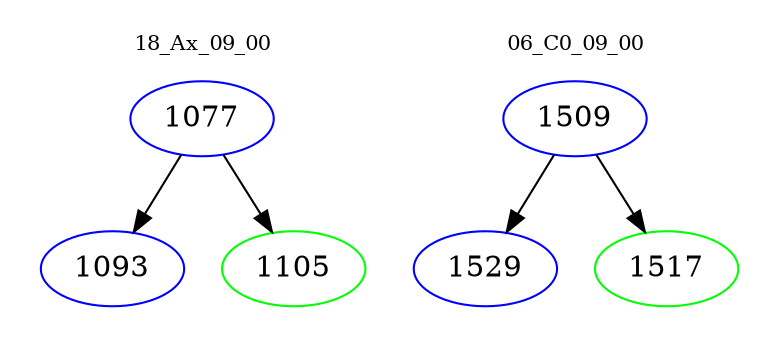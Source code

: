 digraph{
subgraph cluster_0 {
color = white
label = "18_Ax_09_00";
fontsize=10;
T0_1077 [label="1077", color="blue"]
T0_1077 -> T0_1093 [color="black"]
T0_1093 [label="1093", color="blue"]
T0_1077 -> T0_1105 [color="black"]
T0_1105 [label="1105", color="green"]
}
subgraph cluster_1 {
color = white
label = "06_C0_09_00";
fontsize=10;
T1_1509 [label="1509", color="blue"]
T1_1509 -> T1_1529 [color="black"]
T1_1529 [label="1529", color="blue"]
T1_1509 -> T1_1517 [color="black"]
T1_1517 [label="1517", color="green"]
}
}
